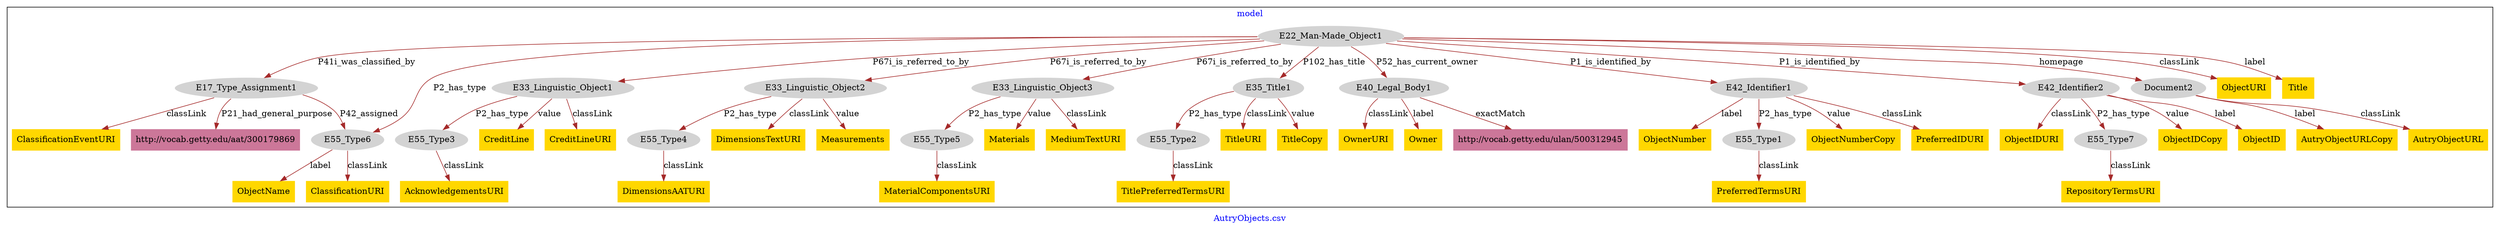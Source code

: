 digraph n0 {
fontcolor="blue"
remincross="true"
label="AutryObjects.csv"
subgraph cluster {
label="model"
n2[style="filled",color="white",fillcolor="lightgray",label="E22_Man-Made_Object1"];
n3[style="filled",color="white",fillcolor="lightgray",label="E17_Type_Assignment1"];
n4[style="filled",color="white",fillcolor="lightgray",label="E33_Linguistic_Object1"];
n5[style="filled",color="white",fillcolor="lightgray",label="E33_Linguistic_Object2"];
n6[style="filled",color="white",fillcolor="lightgray",label="E33_Linguistic_Object3"];
n7[style="filled",color="white",fillcolor="lightgray",label="E35_Title1"];
n8[style="filled",color="white",fillcolor="lightgray",label="E40_Legal_Body1"];
n9[style="filled",color="white",fillcolor="lightgray",label="E42_Identifier1"];
n10[style="filled",color="white",fillcolor="lightgray",label="E42_Identifier2"];
n11[style="filled",color="white",fillcolor="lightgray",label="E55_Type6"];
n12[style="filled",color="white",fillcolor="lightgray",label="Document2"];
n13[style="filled",color="white",fillcolor="lightgray",label="E55_Type3"];
n14[style="filled",color="white",fillcolor="lightgray",label="E55_Type4"];
n15[style="filled",color="white",fillcolor="lightgray",label="E55_Type5"];
n16[style="filled",color="white",fillcolor="lightgray",label="E55_Type2"];
n17[style="filled",color="white",fillcolor="lightgray",label="E55_Type1"];
n18[style="filled",color="white",fillcolor="lightgray",label="E55_Type7"];
n19[shape="plaintext",style="filled",fillcolor="gold",label="ClassificationURI"];
n20[shape="plaintext",style="filled",fillcolor="gold",label="ObjectNumberCopy"];
n21[shape="plaintext",style="filled",fillcolor="gold",label="ObjectURI"];
n22[shape="plaintext",style="filled",fillcolor="gold",label="ClassificationEventURI"];
n23[shape="plaintext",style="filled",fillcolor="gold",label="DimensionsAATURI"];
n24[shape="plaintext",style="filled",fillcolor="gold",label="TitleURI"];
n25[shape="plaintext",style="filled",fillcolor="gold",label="AcknowledgementsURI"];
n26[shape="plaintext",style="filled",fillcolor="gold",label="OwnerURI"];
n27[shape="plaintext",style="filled",fillcolor="gold",label="PreferredTermsURI"];
n28[shape="plaintext",style="filled",fillcolor="gold",label="ObjectIDCopy"];
n29[shape="plaintext",style="filled",fillcolor="gold",label="TitlePreferredTermsURI"];
n30[shape="plaintext",style="filled",fillcolor="gold",label="DimensionsTextURI"];
n31[shape="plaintext",style="filled",fillcolor="gold",label="Measurements"];
n32[shape="plaintext",style="filled",fillcolor="gold",label="Materials"];
n33[shape="plaintext",style="filled",fillcolor="gold",label="AutryObjectURL"];
n34[shape="plaintext",style="filled",fillcolor="gold",label="MediumTextURI"];
n35[shape="plaintext",style="filled",fillcolor="gold",label="CreditLine"];
n36[shape="plaintext",style="filled",fillcolor="gold",label="MaterialComponentsURI"];
n37[shape="plaintext",style="filled",fillcolor="gold",label="ObjectName"];
n38[shape="plaintext",style="filled",fillcolor="gold",label="PreferredIDURI"];
n39[shape="plaintext",style="filled",fillcolor="gold",label="Title"];
n40[shape="plaintext",style="filled",fillcolor="gold",label="CreditLineURI"];
n41[shape="plaintext",style="filled",fillcolor="gold",label="ObjectID"];
n42[shape="plaintext",style="filled",fillcolor="gold",label="ObjectNumber"];
n43[shape="plaintext",style="filled",fillcolor="gold",label="AutryObjectURLCopy"];
n44[shape="plaintext",style="filled",fillcolor="gold",label="Owner"];
n45[shape="plaintext",style="filled",fillcolor="gold",label="TitleCopy"];
n46[shape="plaintext",style="filled",fillcolor="gold",label="RepositoryTermsURI"];
n47[shape="plaintext",style="filled",fillcolor="gold",label="ObjectIDURI"];
n48[shape="plaintext",style="filled",fillcolor="#CC7799",label="http://vocab.getty.edu/ulan/500312945"];
n49[shape="plaintext",style="filled",fillcolor="#CC7799",label="http://vocab.getty.edu/aat/300179869"];
}
n2 -> n3[color="brown",fontcolor="black",label="P41i_was_classified_by"]
n2 -> n4[color="brown",fontcolor="black",label="P67i_is_referred_to_by"]
n2 -> n5[color="brown",fontcolor="black",label="P67i_is_referred_to_by"]
n2 -> n6[color="brown",fontcolor="black",label="P67i_is_referred_to_by"]
n2 -> n7[color="brown",fontcolor="black",label="P102_has_title"]
n2 -> n8[color="brown",fontcolor="black",label="P52_has_current_owner"]
n2 -> n9[color="brown",fontcolor="black",label="P1_is_identified_by"]
n2 -> n10[color="brown",fontcolor="black",label="P1_is_identified_by"]
n2 -> n11[color="brown",fontcolor="black",label="P2_has_type"]
n2 -> n12[color="brown",fontcolor="black",label="homepage"]
n4 -> n13[color="brown",fontcolor="black",label="P2_has_type"]
n5 -> n14[color="brown",fontcolor="black",label="P2_has_type"]
n6 -> n15[color="brown",fontcolor="black",label="P2_has_type"]
n7 -> n16[color="brown",fontcolor="black",label="P2_has_type"]
n9 -> n17[color="brown",fontcolor="black",label="P2_has_type"]
n10 -> n18[color="brown",fontcolor="black",label="P2_has_type"]
n11 -> n19[color="brown",fontcolor="black",label="classLink"]
n9 -> n20[color="brown",fontcolor="black",label="value"]
n2 -> n21[color="brown",fontcolor="black",label="classLink"]
n3 -> n22[color="brown",fontcolor="black",label="classLink"]
n14 -> n23[color="brown",fontcolor="black",label="classLink"]
n7 -> n24[color="brown",fontcolor="black",label="classLink"]
n13 -> n25[color="brown",fontcolor="black",label="classLink"]
n8 -> n26[color="brown",fontcolor="black",label="classLink"]
n17 -> n27[color="brown",fontcolor="black",label="classLink"]
n10 -> n28[color="brown",fontcolor="black",label="value"]
n16 -> n29[color="brown",fontcolor="black",label="classLink"]
n5 -> n30[color="brown",fontcolor="black",label="classLink"]
n5 -> n31[color="brown",fontcolor="black",label="value"]
n6 -> n32[color="brown",fontcolor="black",label="value"]
n12 -> n33[color="brown",fontcolor="black",label="classLink"]
n6 -> n34[color="brown",fontcolor="black",label="classLink"]
n4 -> n35[color="brown",fontcolor="black",label="value"]
n15 -> n36[color="brown",fontcolor="black",label="classLink"]
n11 -> n37[color="brown",fontcolor="black",label="label"]
n9 -> n38[color="brown",fontcolor="black",label="classLink"]
n2 -> n39[color="brown",fontcolor="black",label="label"]
n4 -> n40[color="brown",fontcolor="black",label="classLink"]
n10 -> n41[color="brown",fontcolor="black",label="label"]
n9 -> n42[color="brown",fontcolor="black",label="label"]
n12 -> n43[color="brown",fontcolor="black",label="label"]
n8 -> n44[color="brown",fontcolor="black",label="label"]
n7 -> n45[color="brown",fontcolor="black",label="value"]
n18 -> n46[color="brown",fontcolor="black",label="classLink"]
n10 -> n47[color="brown",fontcolor="black",label="classLink"]
n3 -> n11[color="brown",fontcolor="black",label="P42_assigned"]
n8 -> n48[color="brown",fontcolor="black",label="exactMatch"]
n3 -> n49[color="brown",fontcolor="black",label="P21_had_general_purpose"]
}
